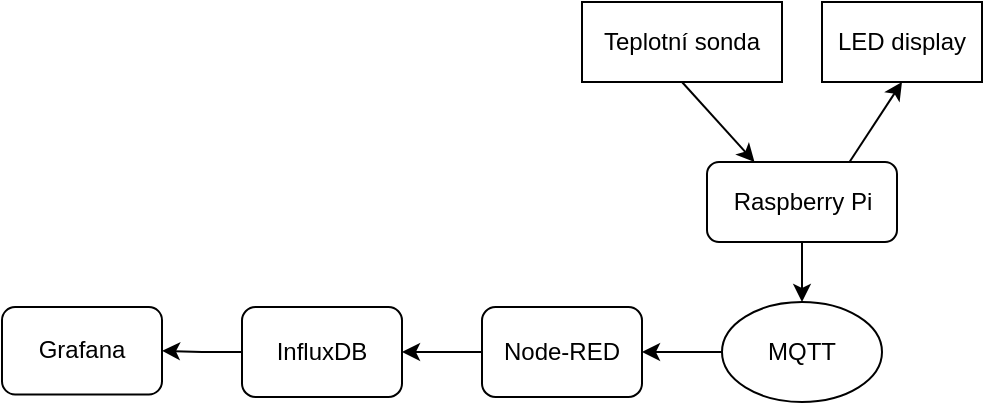 <mxfile version="16.2.4" type="github">
  <diagram id="k6yt1kKrw_bO8UbMWdBw" name="Page-1">
    <mxGraphModel dx="1422" dy="762" grid="1" gridSize="10" guides="1" tooltips="1" connect="1" arrows="1" fold="1" page="1" pageScale="1" pageWidth="1200" pageHeight="1920" math="0" shadow="0">
      <root>
        <mxCell id="0" />
        <mxCell id="1" parent="0" />
        <mxCell id="mZeBqSOWWQo7hRxgBl-N-1" value="Raspberry Pi" style="rounded=1;whiteSpace=wrap;html=1;" parent="1" vertex="1">
          <mxGeometry x="702.5" y="280" width="95" height="40" as="geometry" />
        </mxCell>
        <mxCell id="mZeBqSOWWQo7hRxgBl-N-2" value="Teplotní sonda" style="rounded=0;whiteSpace=wrap;html=1;" parent="1" vertex="1">
          <mxGeometry x="640" y="200" width="100" height="40" as="geometry" />
        </mxCell>
        <mxCell id="mZeBqSOWWQo7hRxgBl-N-3" value="LED display" style="rounded=0;whiteSpace=wrap;html=1;" parent="1" vertex="1">
          <mxGeometry x="760" y="200" width="80" height="40" as="geometry" />
        </mxCell>
        <mxCell id="mZeBqSOWWQo7hRxgBl-N-9" value="" style="endArrow=none;startArrow=classic;html=1;entryX=0.5;entryY=1;entryDx=0;entryDy=0;startFill=1;endFill=0;" parent="1" source="fm2eszRsYVNUJjWPHx8R-2" target="mZeBqSOWWQo7hRxgBl-N-1" edge="1">
          <mxGeometry width="50" height="50" relative="1" as="geometry">
            <mxPoint x="750" y="365" as="sourcePoint" />
            <mxPoint x="750" y="330" as="targetPoint" />
            <Array as="points">
              <mxPoint x="750" y="340" />
            </Array>
          </mxGeometry>
        </mxCell>
        <mxCell id="mZeBqSOWWQo7hRxgBl-N-16" value="" style="endArrow=classic;html=1;exitX=0.5;exitY=1;exitDx=0;exitDy=0;entryX=0.25;entryY=0;entryDx=0;entryDy=0;" parent="1" source="mZeBqSOWWQo7hRxgBl-N-2" target="mZeBqSOWWQo7hRxgBl-N-1" edge="1">
          <mxGeometry width="50" height="50" relative="1" as="geometry">
            <mxPoint x="600" y="300" as="sourcePoint" />
            <mxPoint x="680" y="270" as="targetPoint" />
          </mxGeometry>
        </mxCell>
        <mxCell id="mZeBqSOWWQo7hRxgBl-N-17" value="" style="endArrow=classic;html=1;exitX=0.75;exitY=0;exitDx=0;exitDy=0;entryX=0.5;entryY=1;entryDx=0;entryDy=0;" parent="1" source="mZeBqSOWWQo7hRxgBl-N-1" target="mZeBqSOWWQo7hRxgBl-N-3" edge="1">
          <mxGeometry width="50" height="50" relative="1" as="geometry">
            <mxPoint x="860" y="260" as="sourcePoint" />
            <mxPoint x="910" y="210" as="targetPoint" />
          </mxGeometry>
        </mxCell>
        <mxCell id="fm2eszRsYVNUJjWPHx8R-8" style="edgeStyle=orthogonalEdgeStyle;rounded=0;orthogonalLoop=1;jettySize=auto;html=1;startArrow=none;startFill=0;endArrow=classic;endFill=1;" edge="1" parent="1" source="fm2eszRsYVNUJjWPHx8R-2" target="fm2eszRsYVNUJjWPHx8R-5">
          <mxGeometry relative="1" as="geometry" />
        </mxCell>
        <mxCell id="fm2eszRsYVNUJjWPHx8R-2" value="MQTT" style="ellipse;whiteSpace=wrap;html=1;" vertex="1" parent="1">
          <mxGeometry x="710" y="350" width="80" height="50" as="geometry" />
        </mxCell>
        <mxCell id="fm2eszRsYVNUJjWPHx8R-11" style="edgeStyle=orthogonalEdgeStyle;rounded=0;orthogonalLoop=1;jettySize=auto;html=1;startArrow=none;startFill=0;endArrow=classic;endFill=1;" edge="1" parent="1" source="fm2eszRsYVNUJjWPHx8R-5" target="fm2eszRsYVNUJjWPHx8R-9">
          <mxGeometry relative="1" as="geometry" />
        </mxCell>
        <mxCell id="fm2eszRsYVNUJjWPHx8R-5" value="Node-RED" style="rounded=1;whiteSpace=wrap;html=1;" vertex="1" parent="1">
          <mxGeometry x="590" y="352.5" width="80" height="45" as="geometry" />
        </mxCell>
        <mxCell id="fm2eszRsYVNUJjWPHx8R-13" style="edgeStyle=orthogonalEdgeStyle;rounded=0;orthogonalLoop=1;jettySize=auto;html=1;startArrow=none;startFill=0;endArrow=classic;endFill=1;" edge="1" parent="1" source="fm2eszRsYVNUJjWPHx8R-9" target="fm2eszRsYVNUJjWPHx8R-12">
          <mxGeometry relative="1" as="geometry" />
        </mxCell>
        <mxCell id="fm2eszRsYVNUJjWPHx8R-9" value="InfluxDB" style="rounded=1;whiteSpace=wrap;html=1;" vertex="1" parent="1">
          <mxGeometry x="470" y="352.5" width="80" height="45" as="geometry" />
        </mxCell>
        <mxCell id="fm2eszRsYVNUJjWPHx8R-12" value="Grafana" style="rounded=1;whiteSpace=wrap;html=1;" vertex="1" parent="1">
          <mxGeometry x="350" y="352.5" width="80" height="43.75" as="geometry" />
        </mxCell>
      </root>
    </mxGraphModel>
  </diagram>
</mxfile>
